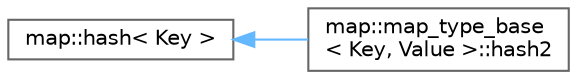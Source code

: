 digraph "类继承关系图"
{
 // LATEX_PDF_SIZE
  bgcolor="transparent";
  edge [fontname=Helvetica,fontsize=10,labelfontname=Helvetica,labelfontsize=10];
  node [fontname=Helvetica,fontsize=10,shape=box,height=0.2,width=0.4];
  rankdir="LR";
  Node0 [id="Node000000",label="map::hash\< Key \>",height=0.2,width=0.4,color="grey40", fillcolor="white", style="filled",URL="$structmap_1_1hash.html",tooltip=" "];
  Node0 -> Node1 [id="edge5604_Node000000_Node000001",dir="back",color="steelblue1",style="solid",tooltip=" "];
  Node1 [id="Node000001",label="map::map_type_base\l\< Key, Value \>::hash2",height=0.2,width=0.4,color="grey40", fillcolor="white", style="filled",URL="$structmap_1_1map__type__base_1_1hash2.html",tooltip=" "];
}
